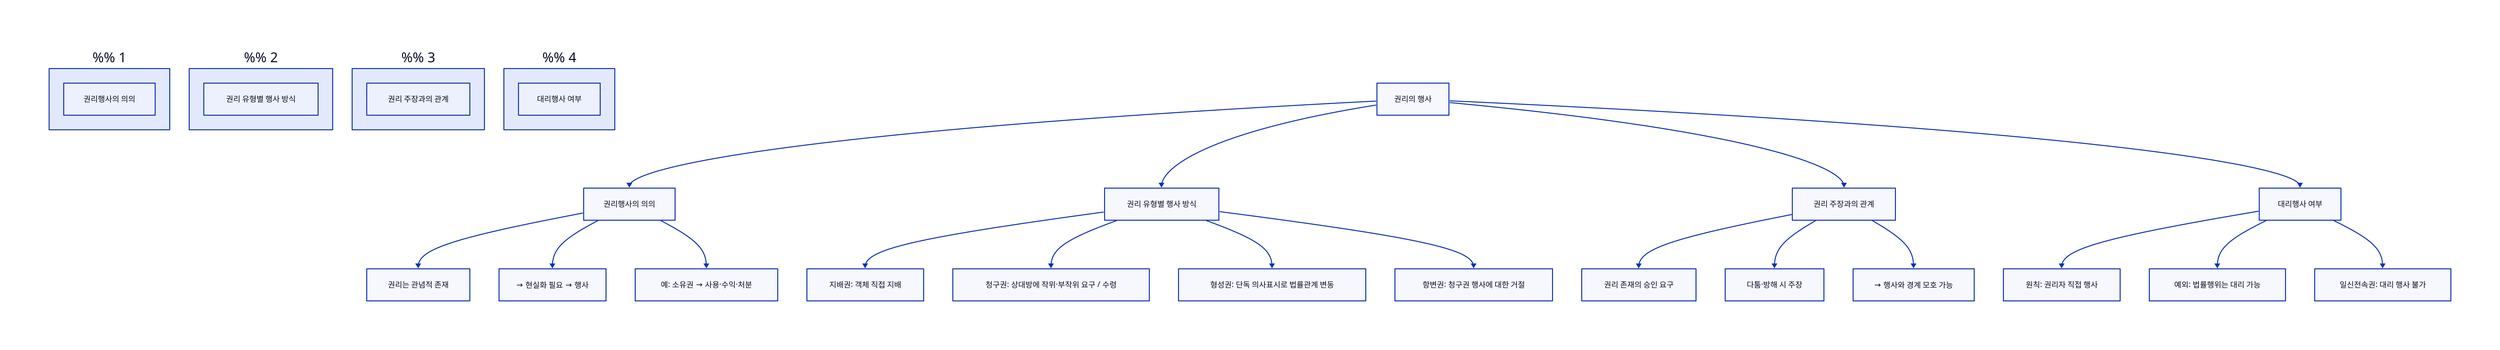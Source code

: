 # [29] 權利行使의 意義와 方法.d2

direction: down

"권리의 행사" -> "권리행사의 의의"
"권리의 행사" -> "권리 유형별 행사 방식"
"권리의 행사" -> "권리 주장과의 관계"
"권리의 행사" -> "대리행사 여부"

%% 1. 권리행사의 의의
"권리행사의 의의" -> "권리는 관념적 존재"
"권리행사의 의의" -> "→ 현실화 필요 → 행사"
"권리행사의 의의" -> "예: 소유권 → 사용·수익·처분"

%% 2. 권리 유형별 행사 방식
"권리 유형별 행사 방식" -> "지배권: 객체 직접 지배"
"권리 유형별 행사 방식" -> "청구권: 상대방에 작위·부작위 요구 / 수령"
"권리 유형별 행사 방식" -> "형성권: 단독 의사표시로 법률관계 변동"
"권리 유형별 행사 방식" -> "항변권: 청구권 행사에 대한 거절"

%% 3. 권리 주장과의 관계
"권리 주장과의 관계" -> "권리 존재의 승인 요구"
"권리 주장과의 관계" -> "다툼·방해 시 주장"
"권리 주장과의 관계" -> "→ 행사와 경계 모호 가능"

%% 4. 대리행사 여부
"대리행사 여부" -> "원칙: 권리자 직접 행사"
"대리행사 여부" -> "예외: 법률행위는 대리 가능"
"대리행사 여부" -> "일신전속권: 대리 행사 불가"